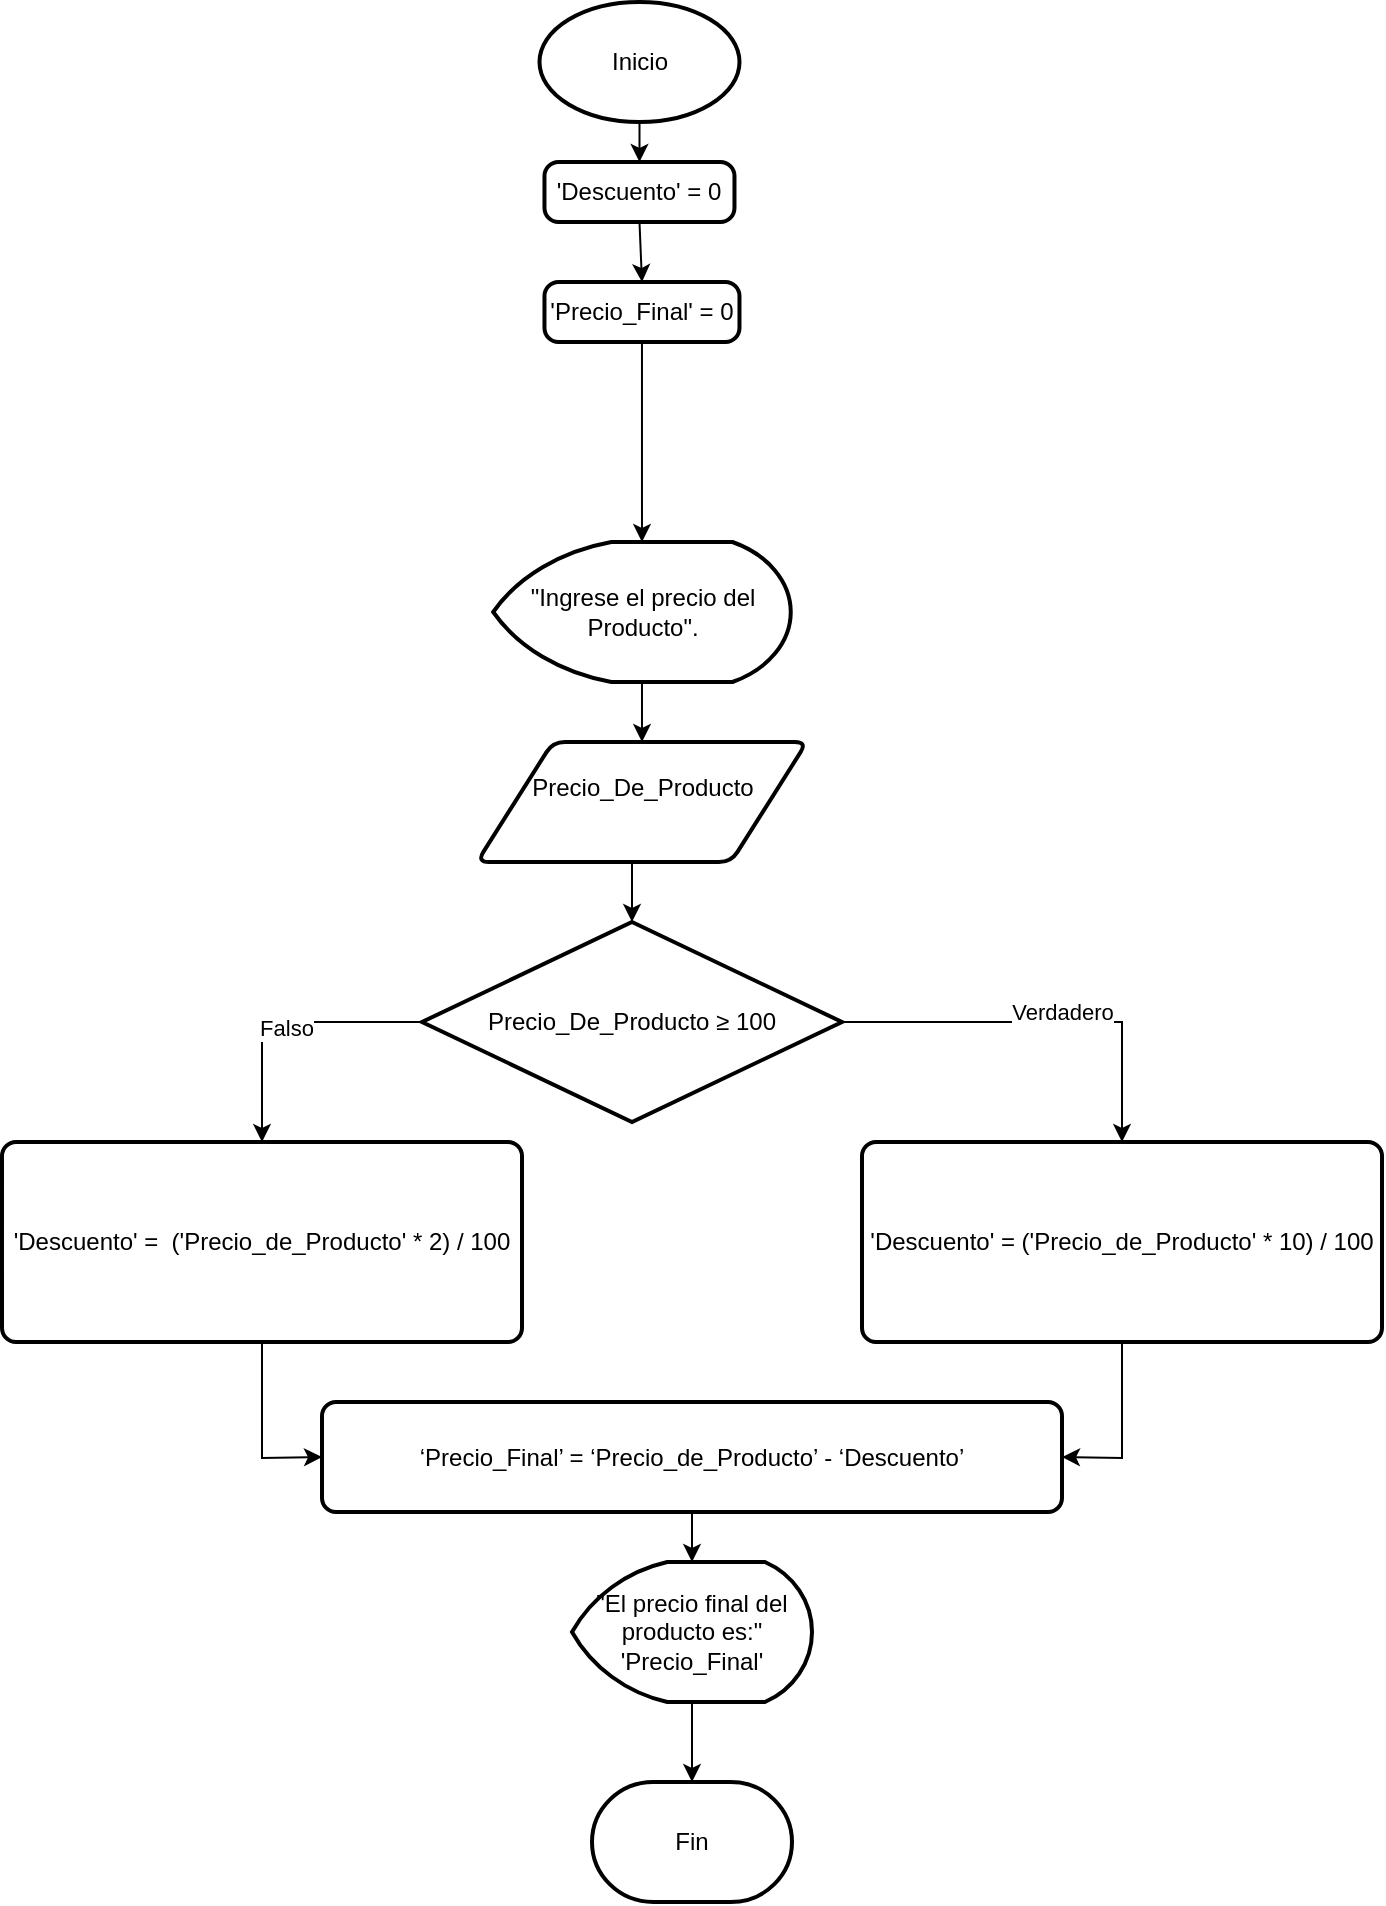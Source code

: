 <mxfile version="24.5.5" type="device">
  <diagram name="Página-1" id="jrZ3KeB0W3mMGMG7KVmg">
    <mxGraphModel dx="2501" dy="746" grid="1" gridSize="10" guides="1" tooltips="1" connect="1" arrows="1" fold="1" page="1" pageScale="1" pageWidth="827" pageHeight="1169" math="0" shadow="0">
      <root>
        <mxCell id="0" />
        <mxCell id="1" parent="0" />
        <mxCell id="8gzvByBDKba7Zvx8uKh9-39" style="edgeStyle=none;rounded=0;orthogonalLoop=1;jettySize=auto;html=1;exitX=0.5;exitY=1;exitDx=0;exitDy=0;exitPerimeter=0;entryX=0.5;entryY=0;entryDx=0;entryDy=0;" parent="1" source="8gzvByBDKba7Zvx8uKh9-1" target="8gzvByBDKba7Zvx8uKh9-34" edge="1">
          <mxGeometry relative="1" as="geometry" />
        </mxCell>
        <mxCell id="8gzvByBDKba7Zvx8uKh9-1" value="Inicio" style="strokeWidth=2;html=1;shape=mxgraph.flowchart.start_1;whiteSpace=wrap;" parent="1" vertex="1">
          <mxGeometry x="-51.25" y="40" width="100" height="60" as="geometry" />
        </mxCell>
        <mxCell id="8gzvByBDKba7Zvx8uKh9-8" style="edgeStyle=orthogonalEdgeStyle;rounded=0;orthogonalLoop=1;jettySize=auto;html=1;exitX=0.5;exitY=1;exitDx=0;exitDy=0;exitPerimeter=0;entryX=0.5;entryY=0;entryDx=0;entryDy=0;" parent="1" source="8gzvByBDKba7Zvx8uKh9-2" target="8gzvByBDKba7Zvx8uKh9-4" edge="1">
          <mxGeometry relative="1" as="geometry" />
        </mxCell>
        <mxCell id="8gzvByBDKba7Zvx8uKh9-2" value="&quot;Ingrese el precio del Producto&quot;." style="strokeWidth=2;html=1;shape=mxgraph.flowchart.display;whiteSpace=wrap;" parent="1" vertex="1">
          <mxGeometry x="-74.38" y="310" width="148.75" height="70" as="geometry" />
        </mxCell>
        <mxCell id="8gzvByBDKba7Zvx8uKh9-4" value="Precio_De_Producto&lt;div&gt;&lt;br&gt;&lt;/div&gt;" style="shape=parallelogram;html=1;strokeWidth=2;perimeter=parallelogramPerimeter;whiteSpace=wrap;rounded=1;arcSize=12;size=0.23;" parent="1" vertex="1">
          <mxGeometry x="-82.5" y="410" width="165" height="60" as="geometry" />
        </mxCell>
        <mxCell id="8gzvByBDKba7Zvx8uKh9-10" style="edgeStyle=orthogonalEdgeStyle;rounded=0;orthogonalLoop=1;jettySize=auto;html=1;exitX=0;exitY=0.5;exitDx=0;exitDy=0;exitPerimeter=0;entryX=0.5;entryY=0;entryDx=0;entryDy=0;" parent="1" source="8gzvByBDKba7Zvx8uKh9-5" target="8gzvByBDKba7Zvx8uKh9-12" edge="1">
          <mxGeometry relative="1" as="geometry">
            <mxPoint x="-180" y="620" as="targetPoint" />
          </mxGeometry>
        </mxCell>
        <mxCell id="8gzvByBDKba7Zvx8uKh9-11" value="Falso" style="edgeLabel;html=1;align=center;verticalAlign=middle;resizable=0;points=[];" parent="8gzvByBDKba7Zvx8uKh9-10" vertex="1" connectable="0">
          <mxGeometry x="-0.031" y="3" relative="1" as="geometry">
            <mxPoint as="offset" />
          </mxGeometry>
        </mxCell>
        <mxCell id="8gzvByBDKba7Zvx8uKh9-14" style="edgeStyle=orthogonalEdgeStyle;rounded=0;orthogonalLoop=1;jettySize=auto;html=1;exitX=1;exitY=0.5;exitDx=0;exitDy=0;exitPerimeter=0;" parent="1" source="8gzvByBDKba7Zvx8uKh9-5" target="8gzvByBDKba7Zvx8uKh9-13" edge="1">
          <mxGeometry relative="1" as="geometry" />
        </mxCell>
        <mxCell id="8gzvByBDKba7Zvx8uKh9-15" value="Verdadero&lt;div&gt;&lt;br&gt;&lt;/div&gt;" style="edgeLabel;html=1;align=center;verticalAlign=middle;resizable=0;points=[];" parent="8gzvByBDKba7Zvx8uKh9-14" vertex="1" connectable="0">
          <mxGeometry x="0.1" y="-2" relative="1" as="geometry">
            <mxPoint as="offset" />
          </mxGeometry>
        </mxCell>
        <mxCell id="8gzvByBDKba7Zvx8uKh9-5" value="Precio_De_Producto&amp;nbsp;≥ 100" style="strokeWidth=2;html=1;shape=mxgraph.flowchart.decision;whiteSpace=wrap;" parent="1" vertex="1">
          <mxGeometry x="-110" y="500" width="210" height="100" as="geometry" />
        </mxCell>
        <mxCell id="8gzvByBDKba7Zvx8uKh9-9" style="edgeStyle=orthogonalEdgeStyle;rounded=0;orthogonalLoop=1;jettySize=auto;html=1;exitX=0.5;exitY=1;exitDx=0;exitDy=0;entryX=0.5;entryY=0;entryDx=0;entryDy=0;entryPerimeter=0;" parent="1" source="8gzvByBDKba7Zvx8uKh9-4" target="8gzvByBDKba7Zvx8uKh9-5" edge="1">
          <mxGeometry relative="1" as="geometry" />
        </mxCell>
        <mxCell id="8gzvByBDKba7Zvx8uKh9-27" style="edgeStyle=none;rounded=0;orthogonalLoop=1;jettySize=auto;html=1;exitX=0.5;exitY=1;exitDx=0;exitDy=0;entryX=0;entryY=0.5;entryDx=0;entryDy=0;" parent="1" source="8gzvByBDKba7Zvx8uKh9-12" target="8gzvByBDKba7Zvx8uKh9-16" edge="1">
          <mxGeometry relative="1" as="geometry">
            <Array as="points">
              <mxPoint x="-190" y="768" />
            </Array>
          </mxGeometry>
        </mxCell>
        <mxCell id="8gzvByBDKba7Zvx8uKh9-12" value="&#39;Descuento&#39; =&amp;nbsp; (&#39;Precio_de_Producto&#39; * 2) / 100" style="rounded=1;whiteSpace=wrap;html=1;absoluteArcSize=1;arcSize=14;strokeWidth=2;" parent="1" vertex="1">
          <mxGeometry x="-320" y="610" width="260" height="100" as="geometry" />
        </mxCell>
        <mxCell id="8gzvByBDKba7Zvx8uKh9-24" style="rounded=0;orthogonalLoop=1;jettySize=auto;html=1;exitX=0.5;exitY=1;exitDx=0;exitDy=0;entryX=1;entryY=0.5;entryDx=0;entryDy=0;" parent="1" source="8gzvByBDKba7Zvx8uKh9-13" target="8gzvByBDKba7Zvx8uKh9-16" edge="1">
          <mxGeometry relative="1" as="geometry">
            <Array as="points">
              <mxPoint x="240" y="768" />
            </Array>
          </mxGeometry>
        </mxCell>
        <mxCell id="8gzvByBDKba7Zvx8uKh9-13" value="&#39;Descuento&#39; = (&#39;Precio_de_Producto&#39; * 10) / 100" style="rounded=1;whiteSpace=wrap;html=1;absoluteArcSize=1;arcSize=14;strokeWidth=2;" parent="1" vertex="1">
          <mxGeometry x="110" y="610" width="260" height="100" as="geometry" />
        </mxCell>
        <mxCell id="8gzvByBDKba7Zvx8uKh9-16" value="‘Precio_Final’ = ‘Precio_de_Producto’ - ‘Descuento’" style="rounded=1;whiteSpace=wrap;html=1;absoluteArcSize=1;arcSize=14;strokeWidth=2;" parent="1" vertex="1">
          <mxGeometry x="-160" y="740" width="370" height="55" as="geometry" />
        </mxCell>
        <mxCell id="8gzvByBDKba7Zvx8uKh9-29" value="&quot;El precio final del producto es:&quot;&lt;div&gt;&#39;Precio_Final&#39;&lt;br&gt;&lt;/div&gt;" style="strokeWidth=2;html=1;shape=mxgraph.flowchart.display;whiteSpace=wrap;" parent="1" vertex="1">
          <mxGeometry x="-35" y="820" width="120" height="70" as="geometry" />
        </mxCell>
        <mxCell id="8gzvByBDKba7Zvx8uKh9-30" style="edgeStyle=none;rounded=0;orthogonalLoop=1;jettySize=auto;html=1;exitX=0.5;exitY=1;exitDx=0;exitDy=0;entryX=0.5;entryY=0;entryDx=0;entryDy=0;entryPerimeter=0;" parent="1" source="8gzvByBDKba7Zvx8uKh9-16" target="8gzvByBDKba7Zvx8uKh9-29" edge="1">
          <mxGeometry relative="1" as="geometry" />
        </mxCell>
        <mxCell id="8gzvByBDKba7Zvx8uKh9-31" value="Fin" style="strokeWidth=2;html=1;shape=mxgraph.flowchart.terminator;whiteSpace=wrap;" parent="1" vertex="1">
          <mxGeometry x="-25" y="930" width="100" height="60" as="geometry" />
        </mxCell>
        <mxCell id="8gzvByBDKba7Zvx8uKh9-32" style="edgeStyle=none;rounded=0;orthogonalLoop=1;jettySize=auto;html=1;exitX=0.5;exitY=1;exitDx=0;exitDy=0;exitPerimeter=0;entryX=0.5;entryY=0;entryDx=0;entryDy=0;entryPerimeter=0;" parent="1" source="8gzvByBDKba7Zvx8uKh9-29" target="8gzvByBDKba7Zvx8uKh9-31" edge="1">
          <mxGeometry relative="1" as="geometry" />
        </mxCell>
        <mxCell id="8gzvByBDKba7Zvx8uKh9-40" style="edgeStyle=none;rounded=0;orthogonalLoop=1;jettySize=auto;html=1;exitX=0.5;exitY=1;exitDx=0;exitDy=0;entryX=0.5;entryY=0;entryDx=0;entryDy=0;" parent="1" source="8gzvByBDKba7Zvx8uKh9-34" target="8gzvByBDKba7Zvx8uKh9-35" edge="1">
          <mxGeometry relative="1" as="geometry" />
        </mxCell>
        <mxCell id="8gzvByBDKba7Zvx8uKh9-34" value="&#39;Descuento&#39; = 0" style="rounded=1;whiteSpace=wrap;html=1;absoluteArcSize=1;arcSize=14;strokeWidth=2;" parent="1" vertex="1">
          <mxGeometry x="-48.76" y="120" width="95" height="30" as="geometry" />
        </mxCell>
        <mxCell id="8gzvByBDKba7Zvx8uKh9-35" value="&#39;Precio_Final&#39; = 0" style="rounded=1;whiteSpace=wrap;html=1;absoluteArcSize=1;arcSize=14;strokeWidth=2;" parent="1" vertex="1">
          <mxGeometry x="-48.76" y="180" width="97.5" height="30" as="geometry" />
        </mxCell>
        <mxCell id="8gzvByBDKba7Zvx8uKh9-36" style="edgeStyle=none;rounded=0;orthogonalLoop=1;jettySize=auto;html=1;exitX=0.5;exitY=1;exitDx=0;exitDy=0;" parent="1" source="8gzvByBDKba7Zvx8uKh9-34" target="8gzvByBDKba7Zvx8uKh9-34" edge="1">
          <mxGeometry relative="1" as="geometry" />
        </mxCell>
        <mxCell id="h3aTpKiTHOiHQ2LvxwwL-1" style="edgeStyle=orthogonalEdgeStyle;rounded=0;orthogonalLoop=1;jettySize=auto;html=1;exitX=0.5;exitY=1;exitDx=0;exitDy=0;entryX=0.5;entryY=0;entryDx=0;entryDy=0;entryPerimeter=0;" edge="1" parent="1" source="8gzvByBDKba7Zvx8uKh9-35" target="8gzvByBDKba7Zvx8uKh9-2">
          <mxGeometry relative="1" as="geometry" />
        </mxCell>
      </root>
    </mxGraphModel>
  </diagram>
</mxfile>
